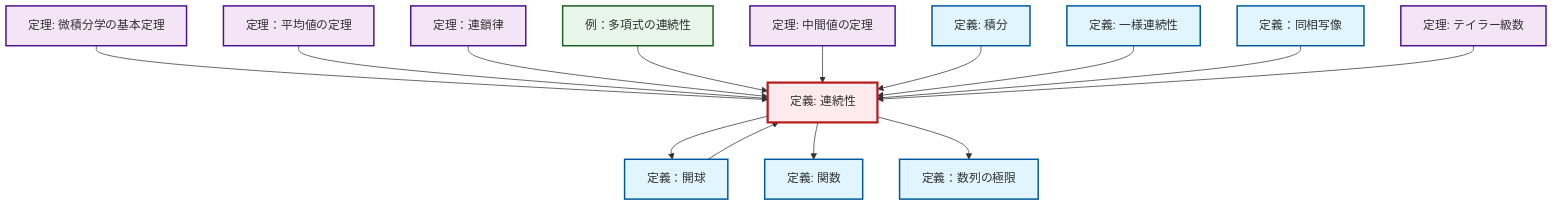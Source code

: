 graph TD
    classDef definition fill:#e1f5fe,stroke:#01579b,stroke-width:2px
    classDef theorem fill:#f3e5f5,stroke:#4a148c,stroke-width:2px
    classDef axiom fill:#fff3e0,stroke:#e65100,stroke-width:2px
    classDef example fill:#e8f5e9,stroke:#1b5e20,stroke-width:2px
    classDef current fill:#ffebee,stroke:#b71c1c,stroke-width:3px
    thm-taylor-series["定理: テイラー級数"]:::theorem
    thm-intermediate-value["定理: 中間値の定理"]:::theorem
    def-limit["定義：数列の極限"]:::definition
    ex-polynomial-continuity["例：多項式の連続性"]:::example
    thm-chain-rule["定理：連鎖律"]:::theorem
    thm-mean-value["定理：平均値の定理"]:::theorem
    def-function["定義: 関数"]:::definition
    thm-fundamental-calculus["定理: 微積分学の基本定理"]:::theorem
    def-continuity["定義: 連続性"]:::definition
    def-open-ball["定義：開球"]:::definition
    def-integral["定義: 積分"]:::definition
    def-uniform-continuity["定義: 一様連続性"]:::definition
    def-homeomorphism["定義：同相写像"]:::definition
    thm-fundamental-calculus --> def-continuity
    def-continuity --> def-open-ball
    thm-mean-value --> def-continuity
    thm-chain-rule --> def-continuity
    ex-polynomial-continuity --> def-continuity
    def-continuity --> def-function
    thm-intermediate-value --> def-continuity
    def-integral --> def-continuity
    def-uniform-continuity --> def-continuity
    def-continuity --> def-limit
    def-open-ball --> def-continuity
    def-homeomorphism --> def-continuity
    thm-taylor-series --> def-continuity
    class def-continuity current